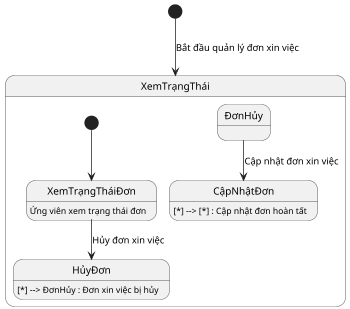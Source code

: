 @startuml
scale 350 width

[*] --> XemTrạngThái : Bắt đầu quản lý đơn xin việc

state XemTrạngThái {
  [*] --> XemTrạngTháiĐơn
  XemTrạngTháiĐơn : Ứng viên xem trạng thái đơn
  XemTrạngTháiĐơn --> HủyĐơn : Hủy đơn xin việc
  HủyĐơn : [*] --> ĐơnHủy : Đơn xin việc bị hủy
  ĐơnHủy --> CậpNhậtĐơn : Cập nhật đơn xin việc
  CậpNhậtĐơn : [*] --> [*] : Cập nhật đơn hoàn tất
}

@enduml